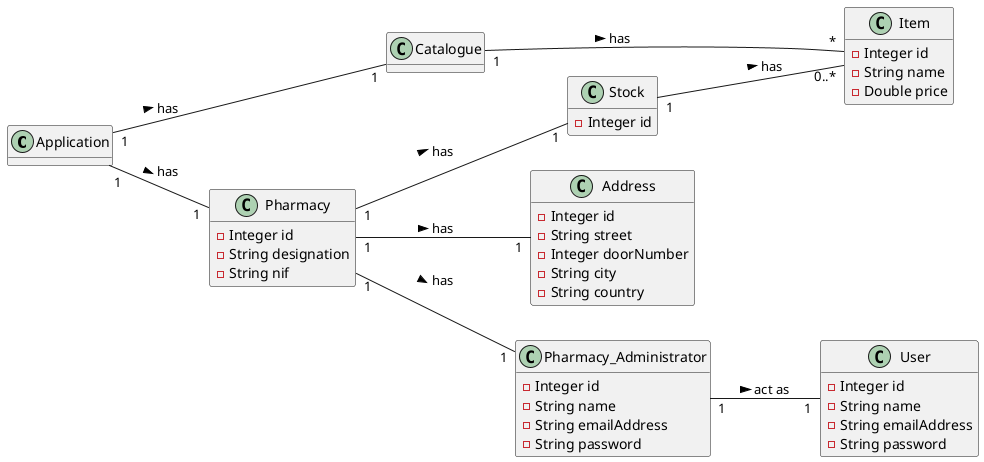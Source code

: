 @startuml
hide methods
left to right direction

class Application {}


class Address {
    -Integer id
    -String street
    -Integer doorNumber
    -String city
    -String country
}

class User {
    -Integer id
    -String name
    -String emailAddress
    -String password
}

class Catalogue {}

class Pharmacy_Administrator {
    -Integer id
    -String name
    -String emailAddress
    -String password
}

class Pharmacy {
    -Integer id
    -String designation
    -String nif
}



class Item {
    -Integer id
    -String name
    -Double price
}

class Stock {
    -Integer id
}





Application "1" -- "1" Pharmacy: has >
Application "1" -- "1" Catalogue: has >



Catalogue "1" -- "*" Item: has >



Pharmacy "1" -- "1" Pharmacy_Administrator: has >
Pharmacy "1" -- "1" Stock: has >
Pharmacy "1" -- "1" Address: has >
Pharmacy_Administrator "1" -- "1" User: act as >

Stock "1" -- "0..*" Item: has >


@enduml
